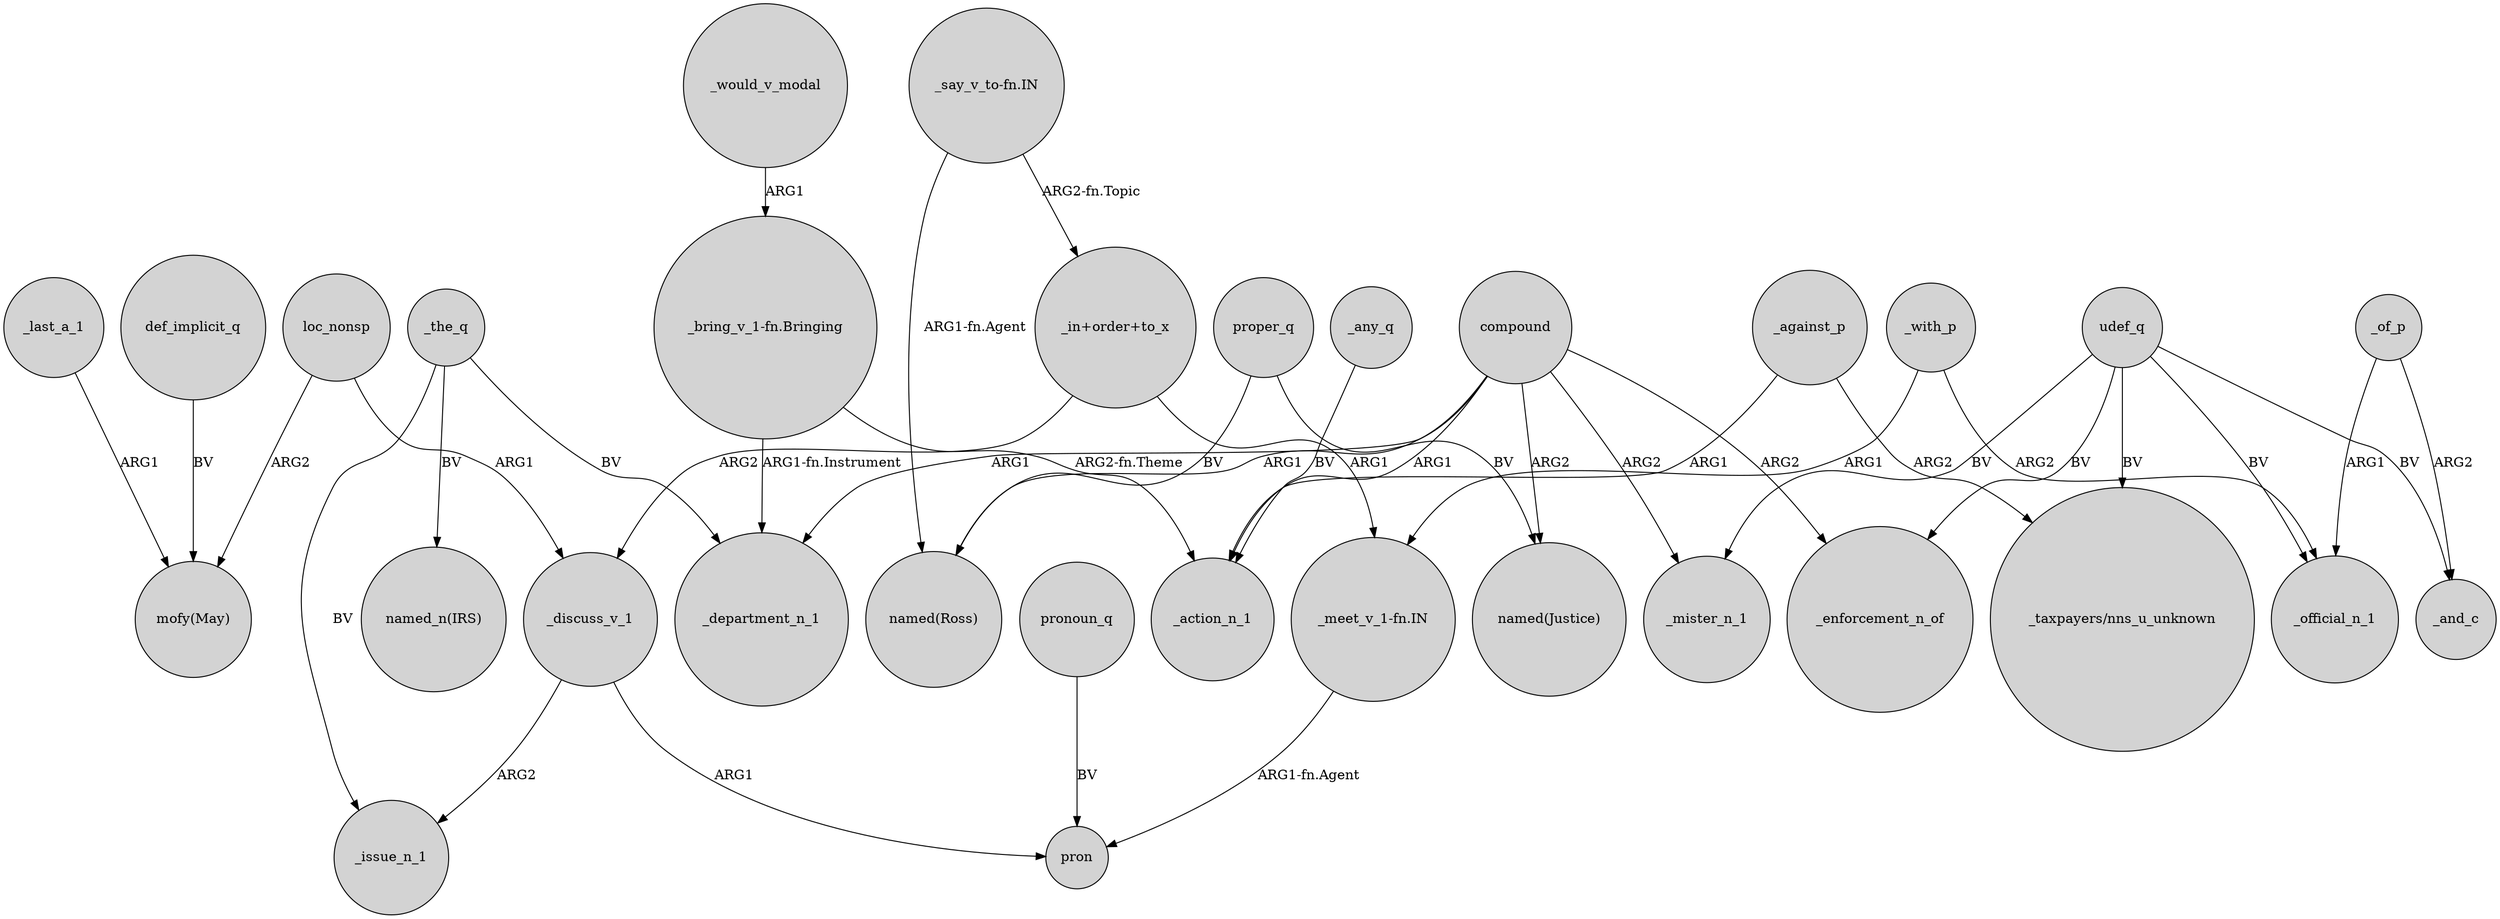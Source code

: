 digraph {
	node [shape=circle style=filled]
	_last_a_1 -> "mofy(May)" [label=ARG1]
	_with_p -> _official_n_1 [label=ARG2]
	"_bring_v_1-fn.Bringing" -> _action_n_1 [label="ARG2-fn.Theme"]
	compound -> _mister_n_1 [label=ARG2]
	loc_nonsp -> "mofy(May)" [label=ARG2]
	compound -> _enforcement_n_of [label=ARG2]
	_against_p -> "_taxpayers/nns_u_unknown" [label=ARG2]
	def_implicit_q -> "mofy(May)" [label=BV]
	udef_q -> _mister_n_1 [label=BV]
	_of_p -> _and_c [label=ARG2]
	compound -> _department_n_1 [label=ARG1]
	_any_q -> _action_n_1 [label=BV]
	_the_q -> _issue_n_1 [label=BV]
	_against_p -> _action_n_1 [label=ARG1]
	_the_q -> _department_n_1 [label=BV]
	_discuss_v_1 -> _issue_n_1 [label=ARG2]
	"_say_v_to-fn.IN" -> "_in+order+to_x" [label="ARG2-fn.Topic"]
	compound -> "named(Ross)" [label=ARG1]
	pronoun_q -> pron [label=BV]
	loc_nonsp -> _discuss_v_1 [label=ARG1]
	proper_q -> "named(Justice)" [label=BV]
	_discuss_v_1 -> pron [label=ARG1]
	udef_q -> _official_n_1 [label=BV]
	compound -> "named(Justice)" [label=ARG2]
	proper_q -> "named(Ross)" [label=BV]
	udef_q -> "_taxpayers/nns_u_unknown" [label=BV]
	udef_q -> _enforcement_n_of [label=BV]
	compound -> _action_n_1 [label=ARG1]
	_of_p -> _official_n_1 [label=ARG1]
	_with_p -> "_meet_v_1-fn.IN" [label=ARG1]
	_the_q -> "named_n(IRS)" [label=BV]
	"_meet_v_1-fn.IN" -> pron [label="ARG1-fn.Agent"]
	_would_v_modal -> "_bring_v_1-fn.Bringing" [label=ARG1]
	udef_q -> _and_c [label=BV]
	"_in+order+to_x" -> "_meet_v_1-fn.IN" [label=ARG1]
	"_bring_v_1-fn.Bringing" -> _department_n_1 [label="ARG1-fn.Instrument"]
	"_say_v_to-fn.IN" -> "named(Ross)" [label="ARG1-fn.Agent"]
	"_in+order+to_x" -> _discuss_v_1 [label=ARG2]
}
